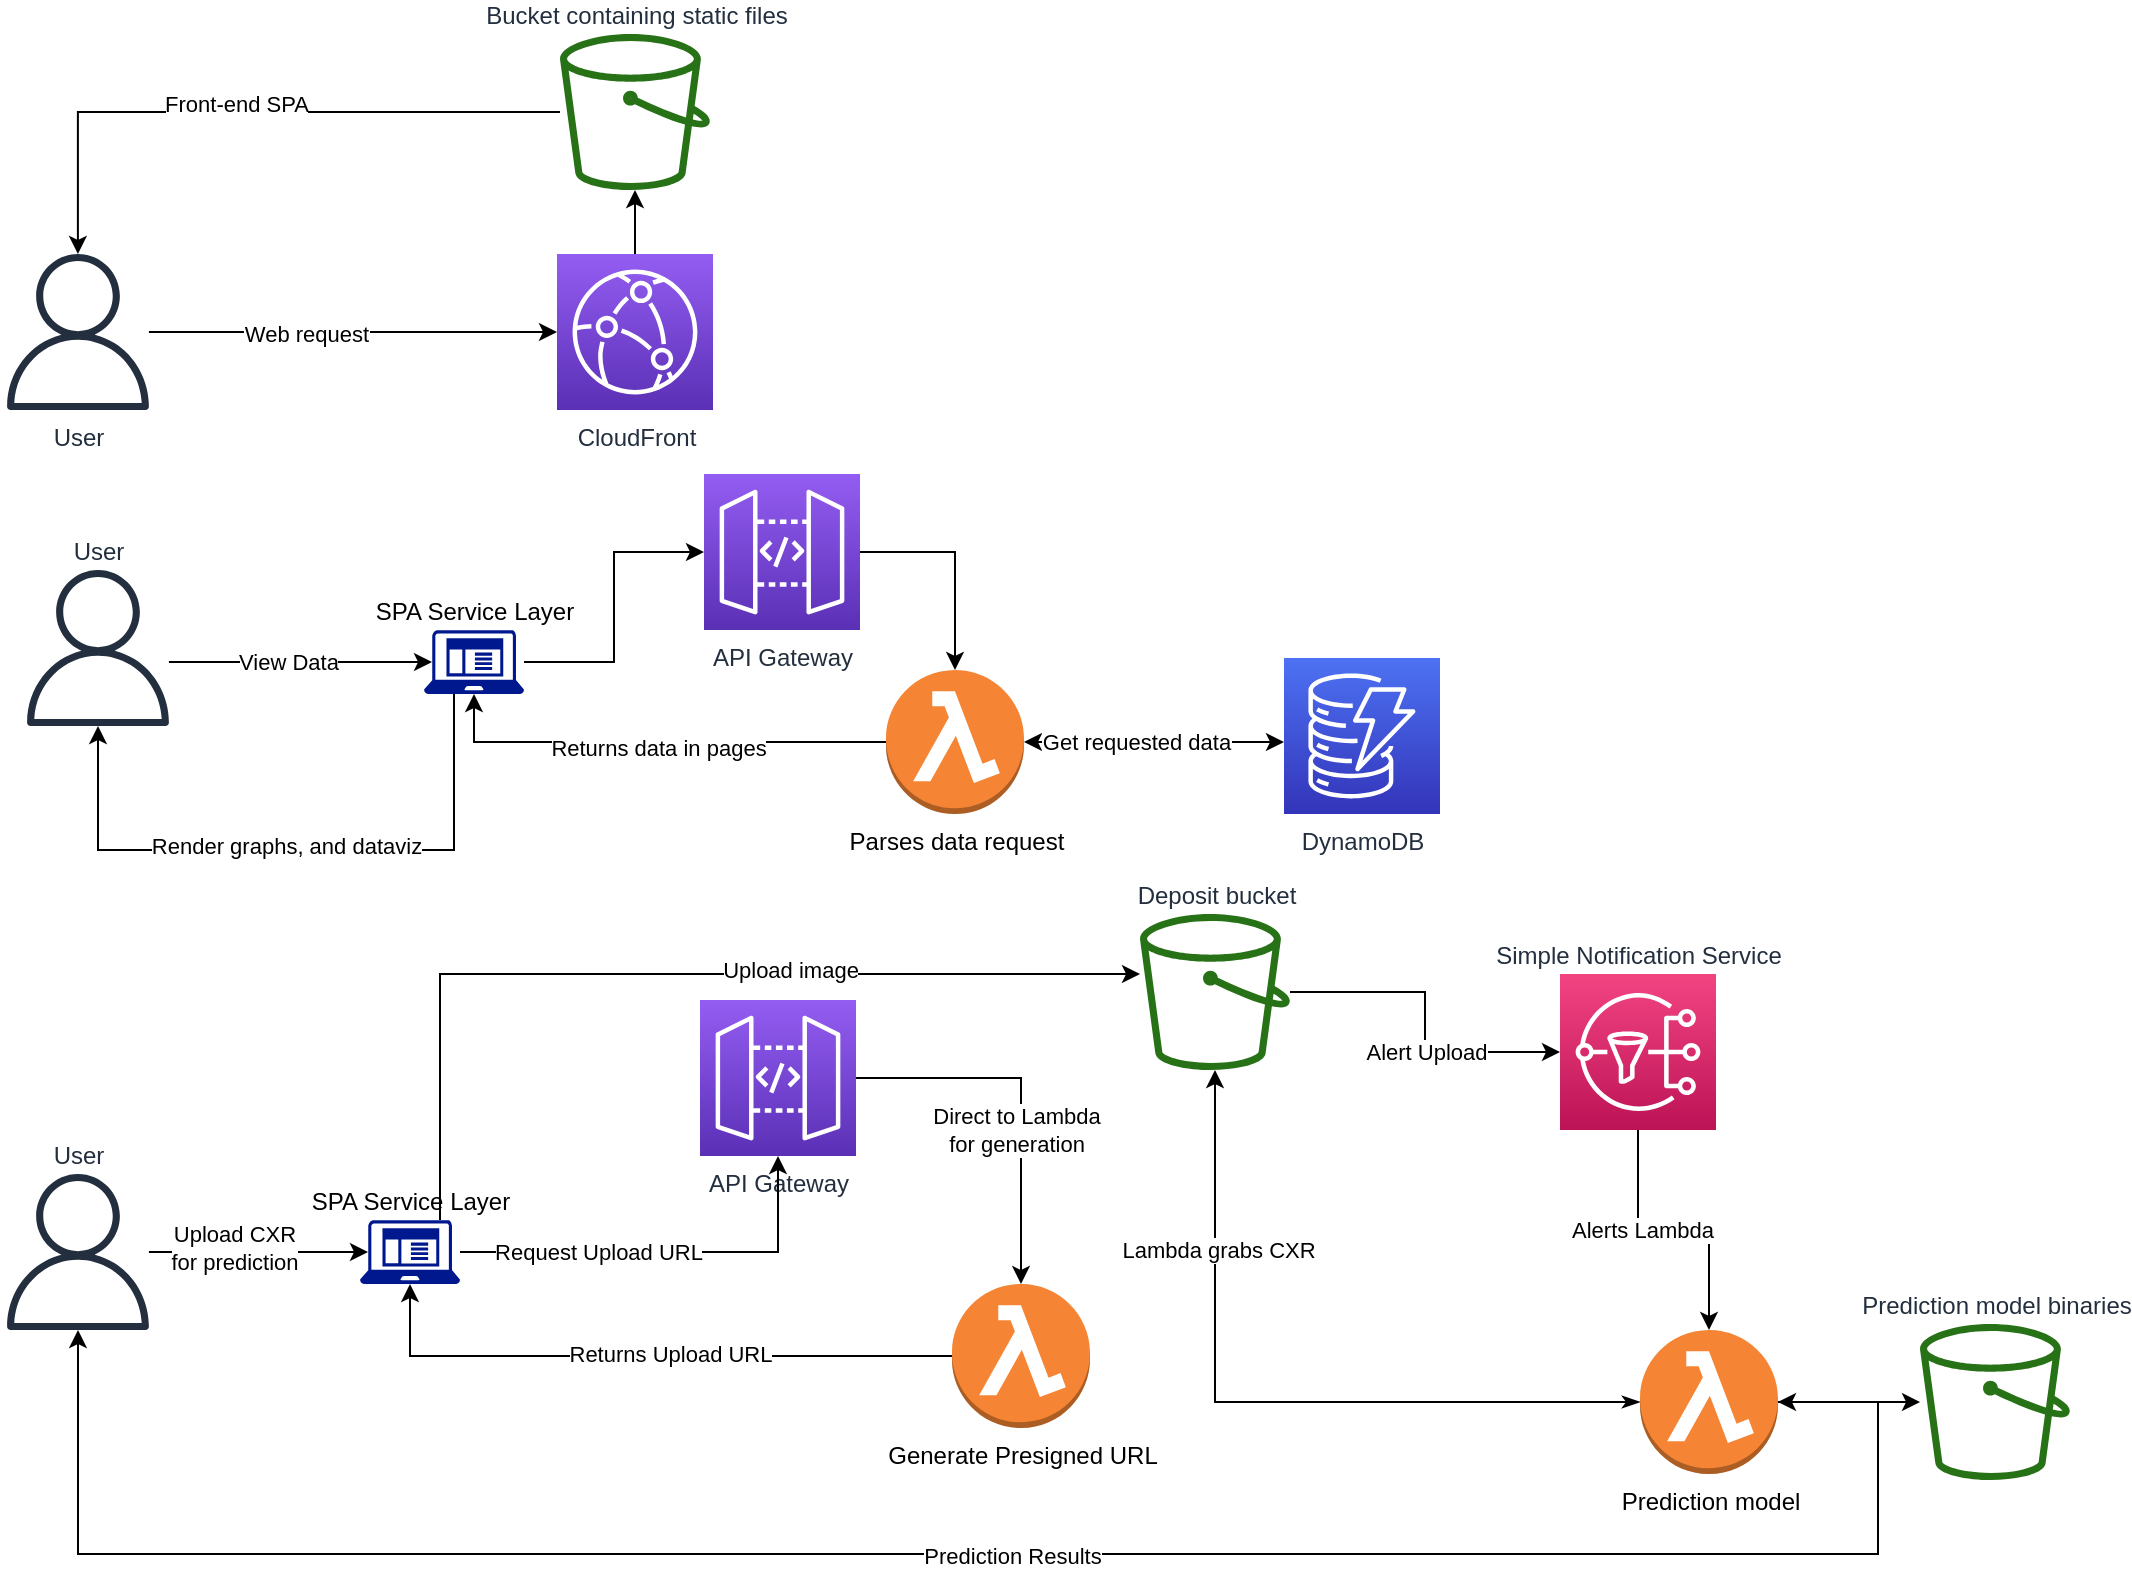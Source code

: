 <mxfile version="13.7.9" type="device"><diagram id="_vdPBsPfeUstbZ4cM0ii" name="Page-1"><mxGraphModel dx="1602" dy="968" grid="1" gridSize="10" guides="1" tooltips="1" connect="1" arrows="1" fold="1" page="1" pageScale="1" pageWidth="1100" pageHeight="850" math="0" shadow="0"><root><mxCell id="0"/><mxCell id="1" parent="0"/><mxCell id="HA229wXpUFJ6tQ0Fj1RP-7" style="edgeStyle=orthogonalEdgeStyle;rounded=0;orthogonalLoop=1;jettySize=auto;html=1;" edge="1" parent="1" source="HA229wXpUFJ6tQ0Fj1RP-1" target="HA229wXpUFJ6tQ0Fj1RP-6"><mxGeometry relative="1" as="geometry"/></mxCell><mxCell id="HA229wXpUFJ6tQ0Fj1RP-11" value="Web request" style="edgeLabel;html=1;align=center;verticalAlign=middle;resizable=0;points=[];" vertex="1" connectable="0" parent="HA229wXpUFJ6tQ0Fj1RP-7"><mxGeometry x="-0.236" y="-1" relative="1" as="geometry"><mxPoint as="offset"/></mxGeometry></mxCell><mxCell id="HA229wXpUFJ6tQ0Fj1RP-1" value="User" style="outlineConnect=0;fontColor=#232F3E;gradientColor=none;fillColor=#232F3E;strokeColor=none;dashed=0;verticalLabelPosition=bottom;verticalAlign=top;align=center;html=1;fontSize=12;fontStyle=0;aspect=fixed;pointerEvents=1;shape=mxgraph.aws4.user;" vertex="1" parent="1"><mxGeometry x="20" y="190" width="78" height="78" as="geometry"/></mxCell><mxCell id="HA229wXpUFJ6tQ0Fj1RP-42" style="edgeStyle=orthogonalEdgeStyle;rounded=0;orthogonalLoop=1;jettySize=auto;html=1;entryX=0.5;entryY=1;entryDx=0;entryDy=0;entryPerimeter=0;startArrow=none;startFill=0;" edge="1" parent="1" source="HA229wXpUFJ6tQ0Fj1RP-3" target="HA229wXpUFJ6tQ0Fj1RP-14"><mxGeometry relative="1" as="geometry"/></mxCell><mxCell id="HA229wXpUFJ6tQ0Fj1RP-46" value="Returns Upload URL" style="edgeLabel;html=1;align=center;verticalAlign=middle;resizable=0;points=[];" vertex="1" connectable="0" parent="HA229wXpUFJ6tQ0Fj1RP-42"><mxGeometry x="0.28" y="-3" relative="1" as="geometry"><mxPoint x="55" y="2" as="offset"/></mxGeometry></mxCell><mxCell id="HA229wXpUFJ6tQ0Fj1RP-3" value="Generate Presigned URL" style="outlineConnect=0;dashed=0;verticalLabelPosition=bottom;verticalAlign=top;align=center;html=1;shape=mxgraph.aws3.lambda_function;fillColor=#F58534;gradientColor=none;" vertex="1" parent="1"><mxGeometry x="496" y="705" width="69" height="72" as="geometry"/></mxCell><mxCell id="HA229wXpUFJ6tQ0Fj1RP-9" style="edgeStyle=orthogonalEdgeStyle;rounded=0;orthogonalLoop=1;jettySize=auto;html=1;" edge="1" parent="1" source="HA229wXpUFJ6tQ0Fj1RP-4" target="HA229wXpUFJ6tQ0Fj1RP-1"><mxGeometry relative="1" as="geometry"/></mxCell><mxCell id="HA229wXpUFJ6tQ0Fj1RP-10" value="Front-end SPA" style="edgeLabel;html=1;align=center;verticalAlign=middle;resizable=0;points=[];" vertex="1" connectable="0" parent="HA229wXpUFJ6tQ0Fj1RP-9"><mxGeometry x="0.041" y="-4" relative="1" as="geometry"><mxPoint as="offset"/></mxGeometry></mxCell><mxCell id="HA229wXpUFJ6tQ0Fj1RP-4" value="Bucket containing static files" style="outlineConnect=0;fontColor=#232F3E;gradientColor=none;fillColor=#277116;strokeColor=none;dashed=0;verticalLabelPosition=top;verticalAlign=bottom;align=center;html=1;fontSize=12;fontStyle=0;aspect=fixed;pointerEvents=1;shape=mxgraph.aws4.bucket;labelPosition=center;" vertex="1" parent="1"><mxGeometry x="300" y="80" width="75" height="78" as="geometry"/></mxCell><mxCell id="HA229wXpUFJ6tQ0Fj1RP-8" style="edgeStyle=orthogonalEdgeStyle;rounded=0;orthogonalLoop=1;jettySize=auto;html=1;" edge="1" parent="1" source="HA229wXpUFJ6tQ0Fj1RP-6" target="HA229wXpUFJ6tQ0Fj1RP-4"><mxGeometry relative="1" as="geometry"/></mxCell><mxCell id="HA229wXpUFJ6tQ0Fj1RP-6" value="CloudFront" style="outlineConnect=0;fontColor=#232F3E;gradientColor=#945DF2;gradientDirection=north;fillColor=#5A30B5;strokeColor=#ffffff;dashed=0;verticalLabelPosition=bottom;verticalAlign=top;align=center;html=1;fontSize=12;fontStyle=0;aspect=fixed;shape=mxgraph.aws4.resourceIcon;resIcon=mxgraph.aws4.cloudfront;" vertex="1" parent="1"><mxGeometry x="298.5" y="190" width="78" height="78" as="geometry"/></mxCell><mxCell id="HA229wXpUFJ6tQ0Fj1RP-37" style="edgeStyle=orthogonalEdgeStyle;rounded=0;orthogonalLoop=1;jettySize=auto;html=1;entryX=0.08;entryY=0.5;entryDx=0;entryDy=0;entryPerimeter=0;startArrow=none;startFill=0;" edge="1" parent="1" source="HA229wXpUFJ6tQ0Fj1RP-12" target="HA229wXpUFJ6tQ0Fj1RP-14"><mxGeometry relative="1" as="geometry"/></mxCell><mxCell id="HA229wXpUFJ6tQ0Fj1RP-38" value="Upload CXR&lt;br&gt;for prediction" style="edgeLabel;html=1;align=center;verticalAlign=middle;resizable=0;points=[];" vertex="1" connectable="0" parent="HA229wXpUFJ6tQ0Fj1RP-37"><mxGeometry x="-0.496" y="2" relative="1" as="geometry"><mxPoint x="15" as="offset"/></mxGeometry></mxCell><mxCell id="HA229wXpUFJ6tQ0Fj1RP-12" value="User" style="outlineConnect=0;fontColor=#232F3E;gradientColor=none;fillColor=#232F3E;strokeColor=none;dashed=0;verticalLabelPosition=top;verticalAlign=bottom;align=center;html=1;fontSize=12;fontStyle=0;aspect=fixed;pointerEvents=1;shape=mxgraph.aws4.user;labelPosition=center;" vertex="1" parent="1"><mxGeometry x="20" y="650" width="78" height="78" as="geometry"/></mxCell><mxCell id="HA229wXpUFJ6tQ0Fj1RP-18" style="edgeStyle=orthogonalEdgeStyle;rounded=0;orthogonalLoop=1;jettySize=auto;html=1;" edge="1" parent="1" source="HA229wXpUFJ6tQ0Fj1RP-13" target="HA229wXpUFJ6tQ0Fj1RP-3"><mxGeometry relative="1" as="geometry"/></mxCell><mxCell id="HA229wXpUFJ6tQ0Fj1RP-45" value="Direct to Lambda&lt;br&gt;for generation" style="edgeLabel;html=1;align=center;verticalAlign=middle;resizable=0;points=[];" vertex="1" connectable="0" parent="HA229wXpUFJ6tQ0Fj1RP-18"><mxGeometry x="-0.142" y="-26" relative="1" as="geometry"><mxPoint as="offset"/></mxGeometry></mxCell><mxCell id="HA229wXpUFJ6tQ0Fj1RP-13" value="API Gateway" style="outlineConnect=0;fontColor=#232F3E;gradientColor=#945DF2;gradientDirection=north;fillColor=#5A30B5;strokeColor=#ffffff;dashed=0;verticalLabelPosition=bottom;verticalAlign=top;align=center;html=1;fontSize=12;fontStyle=0;aspect=fixed;shape=mxgraph.aws4.resourceIcon;resIcon=mxgraph.aws4.api_gateway;" vertex="1" parent="1"><mxGeometry x="370" y="563" width="78" height="78" as="geometry"/></mxCell><mxCell id="HA229wXpUFJ6tQ0Fj1RP-39" style="edgeStyle=orthogonalEdgeStyle;rounded=0;orthogonalLoop=1;jettySize=auto;html=1;startArrow=none;startFill=0;" edge="1" parent="1" source="HA229wXpUFJ6tQ0Fj1RP-14" target="HA229wXpUFJ6tQ0Fj1RP-13"><mxGeometry relative="1" as="geometry"/></mxCell><mxCell id="HA229wXpUFJ6tQ0Fj1RP-40" value="Request Upload URL" style="edgeLabel;html=1;align=center;verticalAlign=middle;resizable=0;points=[];" vertex="1" connectable="0" parent="HA229wXpUFJ6tQ0Fj1RP-39"><mxGeometry x="-0.74" y="-1" relative="1" as="geometry"><mxPoint x="41.5" y="-1" as="offset"/></mxGeometry></mxCell><mxCell id="HA229wXpUFJ6tQ0Fj1RP-43" style="edgeStyle=orthogonalEdgeStyle;rounded=0;orthogonalLoop=1;jettySize=auto;html=1;startArrow=none;startFill=0;" edge="1" parent="1" source="HA229wXpUFJ6tQ0Fj1RP-14" target="HA229wXpUFJ6tQ0Fj1RP-15"><mxGeometry relative="1" as="geometry"><Array as="points"><mxPoint x="240" y="550"/></Array></mxGeometry></mxCell><mxCell id="HA229wXpUFJ6tQ0Fj1RP-44" value="Upload image" style="edgeLabel;html=1;align=center;verticalAlign=middle;resizable=0;points=[];" vertex="1" connectable="0" parent="HA229wXpUFJ6tQ0Fj1RP-43"><mxGeometry x="0.26" y="2" relative="1" as="geometry"><mxPoint as="offset"/></mxGeometry></mxCell><mxCell id="HA229wXpUFJ6tQ0Fj1RP-14" value="SPA Service Layer" style="aspect=fixed;pointerEvents=1;shadow=0;dashed=0;html=1;strokeColor=none;labelPosition=center;verticalLabelPosition=top;verticalAlign=bottom;align=center;fillColor=#00188D;shape=mxgraph.mscae.enterprise.client_application" vertex="1" parent="1"><mxGeometry x="200" y="673" width="50" height="32" as="geometry"/></mxCell><mxCell id="HA229wXpUFJ6tQ0Fj1RP-25" style="edgeStyle=orthogonalEdgeStyle;rounded=0;orthogonalLoop=1;jettySize=auto;html=1;" edge="1" parent="1" source="HA229wXpUFJ6tQ0Fj1RP-15" target="HA229wXpUFJ6tQ0Fj1RP-24"><mxGeometry relative="1" as="geometry"/></mxCell><mxCell id="HA229wXpUFJ6tQ0Fj1RP-31" value="Alert Upload" style="edgeLabel;html=1;align=center;verticalAlign=middle;resizable=0;points=[];" vertex="1" connectable="0" parent="HA229wXpUFJ6tQ0Fj1RP-25"><mxGeometry x="0.001" y="17" relative="1" as="geometry"><mxPoint x="-17" y="15" as="offset"/></mxGeometry></mxCell><mxCell id="HA229wXpUFJ6tQ0Fj1RP-15" value="Deposit bucket" style="outlineConnect=0;fontColor=#232F3E;gradientColor=none;fillColor=#277116;strokeColor=none;dashed=0;verticalLabelPosition=top;verticalAlign=bottom;align=center;html=1;fontSize=12;fontStyle=0;aspect=fixed;pointerEvents=1;shape=mxgraph.aws4.bucket;labelPosition=center;" vertex="1" parent="1"><mxGeometry x="590" y="520" width="75" height="78" as="geometry"/></mxCell><mxCell id="HA229wXpUFJ6tQ0Fj1RP-27" style="edgeStyle=orthogonalEdgeStyle;rounded=0;orthogonalLoop=1;jettySize=auto;html=1;startArrow=classicThin;startFill=1;" edge="1" parent="1" source="HA229wXpUFJ6tQ0Fj1RP-23" target="HA229wXpUFJ6tQ0Fj1RP-15"><mxGeometry relative="1" as="geometry"/></mxCell><mxCell id="HA229wXpUFJ6tQ0Fj1RP-29" value="Lambda grabs CXR" style="edgeLabel;html=1;align=center;verticalAlign=middle;resizable=0;points=[];" vertex="1" connectable="0" parent="HA229wXpUFJ6tQ0Fj1RP-27"><mxGeometry x="-0.095" y="-38" relative="1" as="geometry"><mxPoint x="-40" y="-38" as="offset"/></mxGeometry></mxCell><mxCell id="HA229wXpUFJ6tQ0Fj1RP-32" style="edgeStyle=orthogonalEdgeStyle;rounded=0;orthogonalLoop=1;jettySize=auto;html=1;startArrow=none;startFill=0;" edge="1" parent="1" source="HA229wXpUFJ6tQ0Fj1RP-23" target="HA229wXpUFJ6tQ0Fj1RP-12"><mxGeometry relative="1" as="geometry"><Array as="points"><mxPoint x="959" y="840"/><mxPoint x="59" y="840"/></Array></mxGeometry></mxCell><mxCell id="HA229wXpUFJ6tQ0Fj1RP-33" value="Prediction Results" style="edgeLabel;html=1;align=center;verticalAlign=middle;resizable=0;points=[];" vertex="1" connectable="0" parent="HA229wXpUFJ6tQ0Fj1RP-32"><mxGeometry x="-0.017" y="1" relative="1" as="geometry"><mxPoint as="offset"/></mxGeometry></mxCell><mxCell id="HA229wXpUFJ6tQ0Fj1RP-67" style="edgeStyle=orthogonalEdgeStyle;rounded=0;orthogonalLoop=1;jettySize=auto;html=1;startArrow=classic;startFill=1;" edge="1" parent="1" source="HA229wXpUFJ6tQ0Fj1RP-23" target="HA229wXpUFJ6tQ0Fj1RP-66"><mxGeometry relative="1" as="geometry"/></mxCell><mxCell id="HA229wXpUFJ6tQ0Fj1RP-23" value="Prediction model" style="outlineConnect=0;dashed=0;verticalLabelPosition=bottom;verticalAlign=top;align=center;html=1;shape=mxgraph.aws3.lambda_function;fillColor=#F58534;gradientColor=none;" vertex="1" parent="1"><mxGeometry x="840" y="728" width="69" height="72" as="geometry"/></mxCell><mxCell id="HA229wXpUFJ6tQ0Fj1RP-26" style="edgeStyle=orthogonalEdgeStyle;rounded=0;orthogonalLoop=1;jettySize=auto;html=1;" edge="1" parent="1" source="HA229wXpUFJ6tQ0Fj1RP-24" target="HA229wXpUFJ6tQ0Fj1RP-23"><mxGeometry relative="1" as="geometry"/></mxCell><mxCell id="HA229wXpUFJ6tQ0Fj1RP-30" value="Alerts Lambda" style="edgeLabel;html=1;align=center;verticalAlign=middle;resizable=0;points=[];" vertex="1" connectable="0" parent="HA229wXpUFJ6tQ0Fj1RP-26"><mxGeometry x="-0.236" relative="1" as="geometry"><mxPoint as="offset"/></mxGeometry></mxCell><mxCell id="HA229wXpUFJ6tQ0Fj1RP-24" value="Simple Notification Service" style="outlineConnect=0;fontColor=#232F3E;gradientColor=#F34482;gradientDirection=north;fillColor=#BC1356;strokeColor=#ffffff;dashed=0;verticalLabelPosition=top;verticalAlign=bottom;align=center;html=1;fontSize=12;fontStyle=0;aspect=fixed;shape=mxgraph.aws4.resourceIcon;resIcon=mxgraph.aws4.sns;labelPosition=center;" vertex="1" parent="1"><mxGeometry x="800" y="550" width="78" height="78" as="geometry"/></mxCell><mxCell id="HA229wXpUFJ6tQ0Fj1RP-56" style="edgeStyle=orthogonalEdgeStyle;rounded=0;orthogonalLoop=1;jettySize=auto;html=1;entryX=0.08;entryY=0.5;entryDx=0;entryDy=0;entryPerimeter=0;startArrow=none;startFill=0;" edge="1" parent="1" source="HA229wXpUFJ6tQ0Fj1RP-50" target="HA229wXpUFJ6tQ0Fj1RP-51"><mxGeometry relative="1" as="geometry"><Array as="points"><mxPoint x="182" y="394"/><mxPoint x="182" y="394"/></Array></mxGeometry></mxCell><mxCell id="HA229wXpUFJ6tQ0Fj1RP-57" value="View Data" style="edgeLabel;html=1;align=center;verticalAlign=middle;resizable=0;points=[];" vertex="1" connectable="0" parent="HA229wXpUFJ6tQ0Fj1RP-56"><mxGeometry x="-0.238" relative="1" as="geometry"><mxPoint x="9" as="offset"/></mxGeometry></mxCell><mxCell id="HA229wXpUFJ6tQ0Fj1RP-50" value="User" style="outlineConnect=0;fontColor=#232F3E;gradientColor=none;fillColor=#232F3E;strokeColor=none;dashed=0;verticalLabelPosition=top;verticalAlign=bottom;align=center;html=1;fontSize=12;fontStyle=0;aspect=fixed;pointerEvents=1;shape=mxgraph.aws4.user;labelPosition=center;" vertex="1" parent="1"><mxGeometry x="30" y="348" width="78" height="78" as="geometry"/></mxCell><mxCell id="HA229wXpUFJ6tQ0Fj1RP-58" style="edgeStyle=orthogonalEdgeStyle;rounded=0;orthogonalLoop=1;jettySize=auto;html=1;startArrow=none;startFill=0;" edge="1" parent="1" source="HA229wXpUFJ6tQ0Fj1RP-51" target="HA229wXpUFJ6tQ0Fj1RP-52"><mxGeometry relative="1" as="geometry"/></mxCell><mxCell id="HA229wXpUFJ6tQ0Fj1RP-64" style="edgeStyle=orthogonalEdgeStyle;rounded=0;orthogonalLoop=1;jettySize=auto;html=1;startArrow=none;startFill=0;" edge="1" parent="1" source="HA229wXpUFJ6tQ0Fj1RP-51" target="HA229wXpUFJ6tQ0Fj1RP-50"><mxGeometry relative="1" as="geometry"><Array as="points"><mxPoint x="247" y="488"/><mxPoint x="69" y="488"/></Array></mxGeometry></mxCell><mxCell id="HA229wXpUFJ6tQ0Fj1RP-65" value="Render graphs, and dataviz" style="edgeLabel;html=1;align=center;verticalAlign=middle;resizable=0;points=[];" vertex="1" connectable="0" parent="HA229wXpUFJ6tQ0Fj1RP-64"><mxGeometry x="0.274" y="-2" relative="1" as="geometry"><mxPoint x="40" as="offset"/></mxGeometry></mxCell><mxCell id="HA229wXpUFJ6tQ0Fj1RP-51" value="SPA Service Layer" style="aspect=fixed;pointerEvents=1;shadow=0;dashed=0;html=1;strokeColor=none;labelPosition=center;verticalLabelPosition=top;verticalAlign=bottom;align=center;fillColor=#00188D;shape=mxgraph.mscae.enterprise.client_application" vertex="1" parent="1"><mxGeometry x="232" y="378" width="50" height="32" as="geometry"/></mxCell><mxCell id="HA229wXpUFJ6tQ0Fj1RP-59" style="edgeStyle=orthogonalEdgeStyle;rounded=0;orthogonalLoop=1;jettySize=auto;html=1;startArrow=none;startFill=0;" edge="1" parent="1" source="HA229wXpUFJ6tQ0Fj1RP-52" target="HA229wXpUFJ6tQ0Fj1RP-53"><mxGeometry relative="1" as="geometry"/></mxCell><mxCell id="HA229wXpUFJ6tQ0Fj1RP-52" value="API Gateway" style="outlineConnect=0;fontColor=#232F3E;gradientColor=#945DF2;gradientDirection=north;fillColor=#5A30B5;strokeColor=#ffffff;dashed=0;verticalLabelPosition=bottom;verticalAlign=top;align=center;html=1;fontSize=12;fontStyle=0;aspect=fixed;shape=mxgraph.aws4.resourceIcon;resIcon=mxgraph.aws4.api_gateway;" vertex="1" parent="1"><mxGeometry x="372" y="300" width="78" height="78" as="geometry"/></mxCell><mxCell id="HA229wXpUFJ6tQ0Fj1RP-60" style="edgeStyle=orthogonalEdgeStyle;rounded=0;orthogonalLoop=1;jettySize=auto;html=1;entryX=0.5;entryY=1;entryDx=0;entryDy=0;entryPerimeter=0;startArrow=none;startFill=0;" edge="1" parent="1" source="HA229wXpUFJ6tQ0Fj1RP-53" target="HA229wXpUFJ6tQ0Fj1RP-51"><mxGeometry relative="1" as="geometry"/></mxCell><mxCell id="HA229wXpUFJ6tQ0Fj1RP-62" value="Returns data in pages" style="edgeLabel;html=1;align=center;verticalAlign=middle;resizable=0;points=[];" vertex="1" connectable="0" parent="HA229wXpUFJ6tQ0Fj1RP-60"><mxGeometry x="-0.003" y="3" relative="1" as="geometry"><mxPoint as="offset"/></mxGeometry></mxCell><mxCell id="HA229wXpUFJ6tQ0Fj1RP-61" style="edgeStyle=orthogonalEdgeStyle;rounded=0;orthogonalLoop=1;jettySize=auto;html=1;startArrow=classic;startFill=1;" edge="1" parent="1" source="HA229wXpUFJ6tQ0Fj1RP-53" target="HA229wXpUFJ6tQ0Fj1RP-54"><mxGeometry relative="1" as="geometry"><Array as="points"><mxPoint x="562" y="434"/><mxPoint x="562" y="434"/></Array></mxGeometry></mxCell><mxCell id="HA229wXpUFJ6tQ0Fj1RP-63" value="Get requested data" style="edgeLabel;html=1;align=center;verticalAlign=middle;resizable=0;points=[];" vertex="1" connectable="0" parent="HA229wXpUFJ6tQ0Fj1RP-61"><mxGeometry x="-0.136" relative="1" as="geometry"><mxPoint as="offset"/></mxGeometry></mxCell><mxCell id="HA229wXpUFJ6tQ0Fj1RP-53" value="Parses data request" style="outlineConnect=0;dashed=0;verticalLabelPosition=bottom;verticalAlign=top;align=center;html=1;shape=mxgraph.aws3.lambda_function;fillColor=#F58534;gradientColor=none;" vertex="1" parent="1"><mxGeometry x="463" y="398" width="69" height="72" as="geometry"/></mxCell><mxCell id="HA229wXpUFJ6tQ0Fj1RP-54" value="DynamoDB" style="outlineConnect=0;fontColor=#232F3E;gradientColor=#4D72F3;gradientDirection=north;fillColor=#3334B9;strokeColor=#ffffff;dashed=0;verticalLabelPosition=bottom;verticalAlign=top;align=center;html=1;fontSize=12;fontStyle=0;aspect=fixed;shape=mxgraph.aws4.resourceIcon;resIcon=mxgraph.aws4.dynamodb;" vertex="1" parent="1"><mxGeometry x="662" y="392" width="78" height="78" as="geometry"/></mxCell><mxCell id="HA229wXpUFJ6tQ0Fj1RP-66" value="Prediction model binaries" style="outlineConnect=0;fontColor=#232F3E;gradientColor=none;fillColor=#277116;strokeColor=none;dashed=0;verticalLabelPosition=top;verticalAlign=bottom;align=center;html=1;fontSize=12;fontStyle=0;aspect=fixed;pointerEvents=1;shape=mxgraph.aws4.bucket;labelPosition=center;" vertex="1" parent="1"><mxGeometry x="980" y="725" width="75" height="78" as="geometry"/></mxCell></root></mxGraphModel></diagram></mxfile>